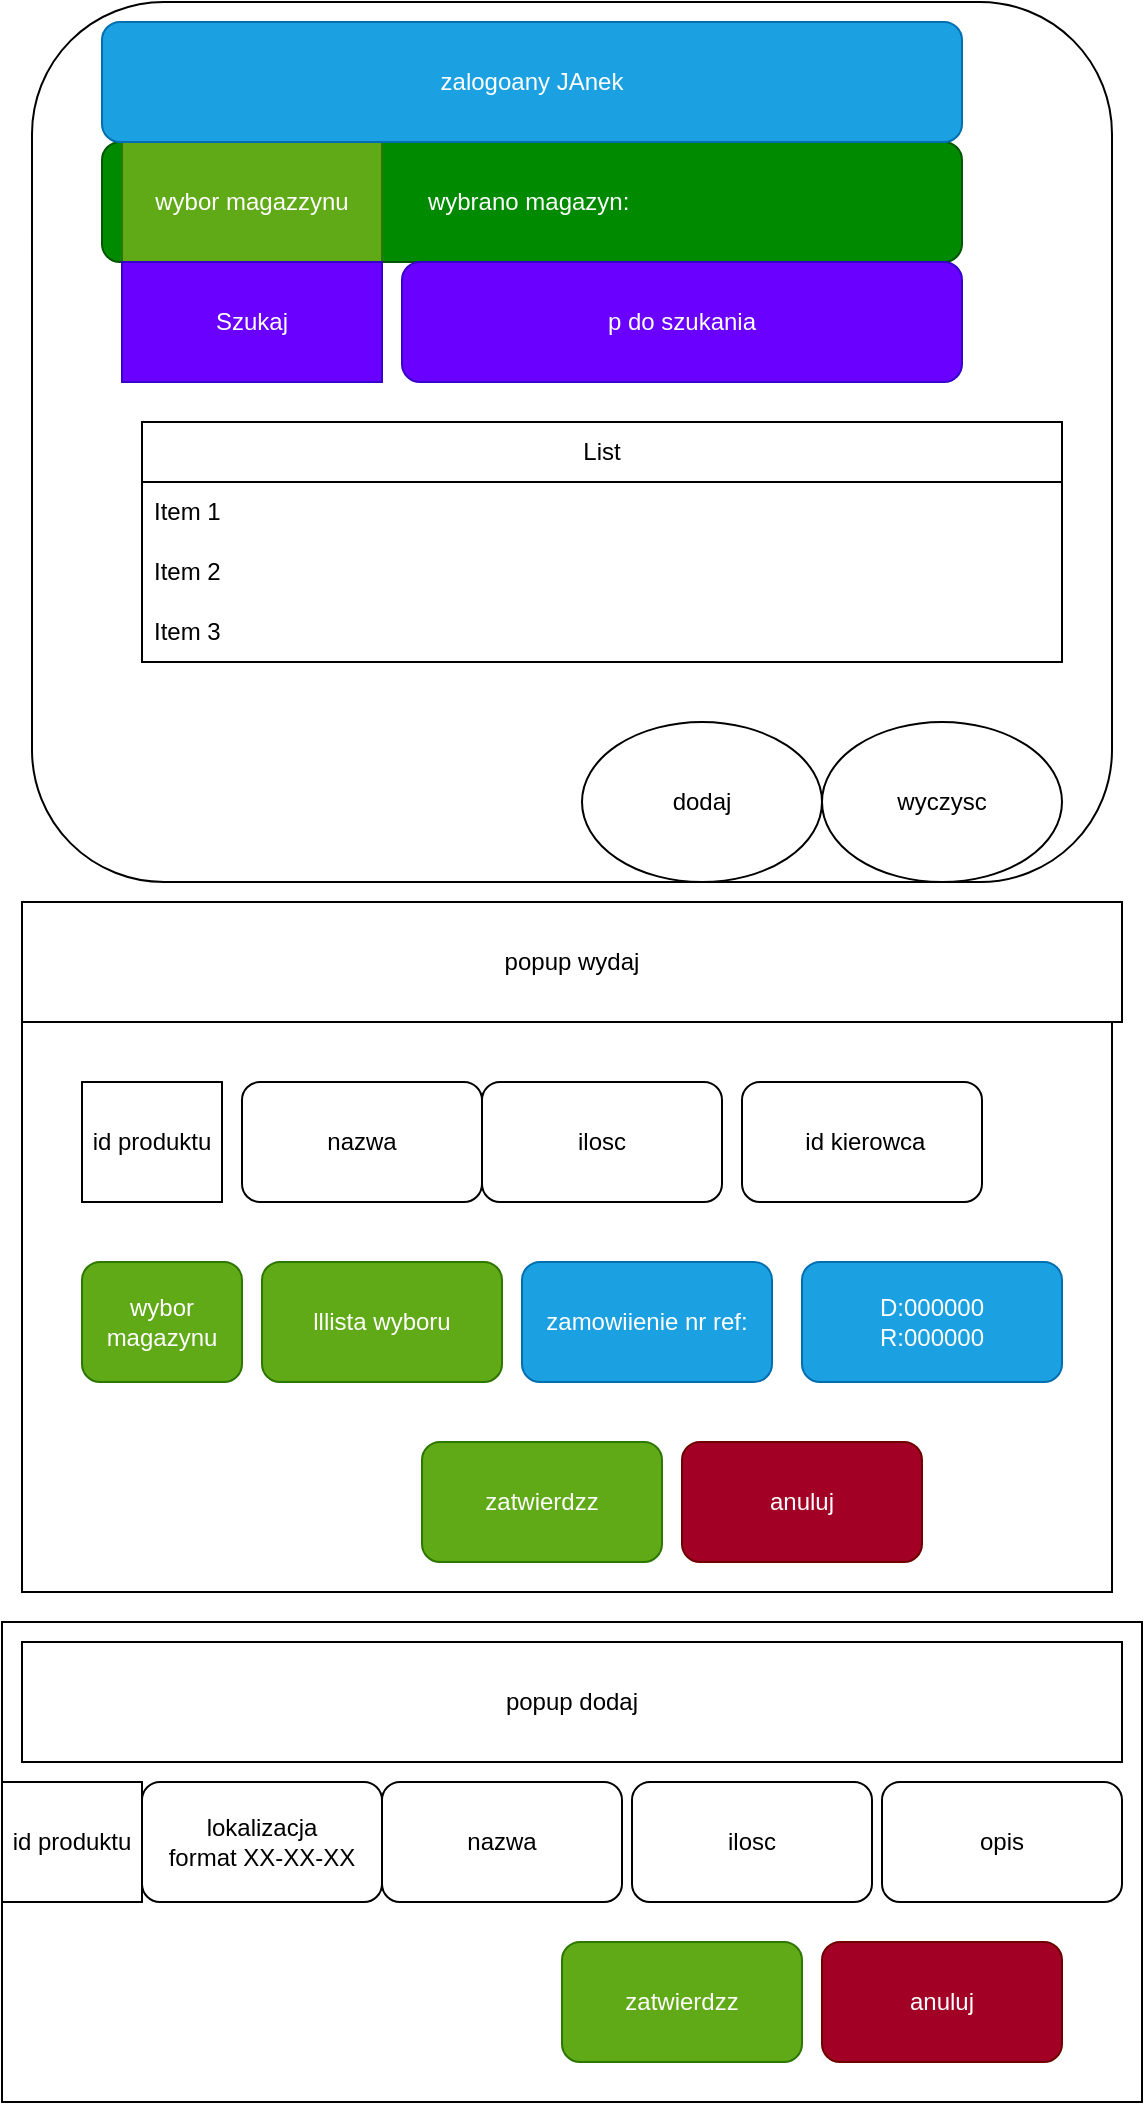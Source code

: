<mxfile version="24.7.5" pages="2">
  <diagram name="Magzyn-001" id="sNJTHmHH4MMr5usaOZct">
    <mxGraphModel dx="1434" dy="844" grid="1" gridSize="10" guides="1" tooltips="1" connect="1" arrows="1" fold="1" page="1" pageScale="1" pageWidth="827" pageHeight="1169" math="0" shadow="0">
      <root>
        <mxCell id="0" />
        <mxCell id="1" parent="0" />
        <mxCell id="W0kvivT04pR76GXEN910-14" value="wybrano magazyn:&amp;nbsp;" style="rounded=1;whiteSpace=wrap;html=1;fillColor=#008a00;fontColor=#ffffff;strokeColor=#005700;" vertex="1" parent="1">
          <mxGeometry x="110" y="160" width="430" height="60" as="geometry" />
        </mxCell>
        <mxCell id="W0kvivT04pR76GXEN910-1" value="" style="rounded=1;whiteSpace=wrap;html=1;fillColor=none;" vertex="1" parent="1">
          <mxGeometry x="75" y="90" width="540" height="440" as="geometry" />
        </mxCell>
        <mxCell id="W0kvivT04pR76GXEN910-3" value="List" style="swimlane;fontStyle=0;childLayout=stackLayout;horizontal=1;startSize=30;horizontalStack=0;resizeParent=1;resizeParentMax=0;resizeLast=0;collapsible=1;marginBottom=0;whiteSpace=wrap;html=1;" vertex="1" parent="1">
          <mxGeometry x="130" y="300" width="460" height="120" as="geometry" />
        </mxCell>
        <mxCell id="W0kvivT04pR76GXEN910-4" value="Item 1" style="text;strokeColor=none;fillColor=none;align=left;verticalAlign=middle;spacingLeft=4;spacingRight=4;overflow=hidden;points=[[0,0.5],[1,0.5]];portConstraint=eastwest;rotatable=0;whiteSpace=wrap;html=1;" vertex="1" parent="W0kvivT04pR76GXEN910-3">
          <mxGeometry y="30" width="460" height="30" as="geometry" />
        </mxCell>
        <mxCell id="W0kvivT04pR76GXEN910-5" value="Item 2" style="text;strokeColor=none;fillColor=none;align=left;verticalAlign=middle;spacingLeft=4;spacingRight=4;overflow=hidden;points=[[0,0.5],[1,0.5]];portConstraint=eastwest;rotatable=0;whiteSpace=wrap;html=1;" vertex="1" parent="W0kvivT04pR76GXEN910-3">
          <mxGeometry y="60" width="460" height="30" as="geometry" />
        </mxCell>
        <mxCell id="W0kvivT04pR76GXEN910-6" value="Item 3" style="text;strokeColor=none;fillColor=none;align=left;verticalAlign=middle;spacingLeft=4;spacingRight=4;overflow=hidden;points=[[0,0.5],[1,0.5]];portConstraint=eastwest;rotatable=0;whiteSpace=wrap;html=1;" vertex="1" parent="W0kvivT04pR76GXEN910-3">
          <mxGeometry y="90" width="460" height="30" as="geometry" />
        </mxCell>
        <mxCell id="W0kvivT04pR76GXEN910-7" value="wybor magazzynu" style="rounded=0;whiteSpace=wrap;html=1;fillColor=#60a917;fontColor=#ffffff;strokeColor=#2D7600;" vertex="1" parent="1">
          <mxGeometry x="120" y="160" width="130" height="60" as="geometry" />
        </mxCell>
        <mxCell id="W0kvivT04pR76GXEN910-8" value="zalogoany JAnek" style="rounded=1;whiteSpace=wrap;html=1;fillColor=#1ba1e2;fontColor=#ffffff;strokeColor=#006EAF;" vertex="1" parent="1">
          <mxGeometry x="110" y="100" width="430" height="60" as="geometry" />
        </mxCell>
        <mxCell id="W0kvivT04pR76GXEN910-9" value="Szukaj" style="rounded=0;whiteSpace=wrap;html=1;fillColor=#6a00ff;fontColor=#ffffff;strokeColor=#3700CC;" vertex="1" parent="1">
          <mxGeometry x="120" y="220" width="130" height="60" as="geometry" />
        </mxCell>
        <mxCell id="W0kvivT04pR76GXEN910-10" value="dodaj" style="ellipse;whiteSpace=wrap;html=1;" vertex="1" parent="1">
          <mxGeometry x="350" y="450" width="120" height="80" as="geometry" />
        </mxCell>
        <mxCell id="W0kvivT04pR76GXEN910-13" value="wyczysc" style="ellipse;whiteSpace=wrap;html=1;" vertex="1" parent="1">
          <mxGeometry x="470" y="450" width="120" height="80" as="geometry" />
        </mxCell>
        <mxCell id="W0kvivT04pR76GXEN910-15" value="p do szukania" style="rounded=1;whiteSpace=wrap;html=1;fillColor=#6a00ff;fontColor=#ffffff;strokeColor=#3700CC;" vertex="1" parent="1">
          <mxGeometry x="260" y="220" width="280" height="60" as="geometry" />
        </mxCell>
        <mxCell id="W0kvivT04pR76GXEN910-16" value="" style="rounded=0;whiteSpace=wrap;html=1;fillColor=none;" vertex="1" parent="1">
          <mxGeometry x="70" y="600" width="545" height="285" as="geometry" />
        </mxCell>
        <mxCell id="W0kvivT04pR76GXEN910-17" value="id produktu" style="rounded=0;whiteSpace=wrap;html=1;" vertex="1" parent="1">
          <mxGeometry x="100" y="630" width="70" height="60" as="geometry" />
        </mxCell>
        <mxCell id="W0kvivT04pR76GXEN910-18" value="nazwa" style="rounded=1;whiteSpace=wrap;html=1;" vertex="1" parent="1">
          <mxGeometry x="180" y="630" width="120" height="60" as="geometry" />
        </mxCell>
        <mxCell id="W0kvivT04pR76GXEN910-19" value="ilosc" style="rounded=1;whiteSpace=wrap;html=1;" vertex="1" parent="1">
          <mxGeometry x="300" y="630" width="120" height="60" as="geometry" />
        </mxCell>
        <mxCell id="W0kvivT04pR76GXEN910-20" value="&amp;nbsp;id kierowca" style="rounded=1;whiteSpace=wrap;html=1;" vertex="1" parent="1">
          <mxGeometry x="430" y="630" width="120" height="60" as="geometry" />
        </mxCell>
        <mxCell id="W0kvivT04pR76GXEN910-21" value="wybor magazynu" style="rounded=1;whiteSpace=wrap;html=1;fillColor=#60a917;fontColor=#ffffff;strokeColor=#2D7600;" vertex="1" parent="1">
          <mxGeometry x="100" y="720" width="80" height="60" as="geometry" />
        </mxCell>
        <mxCell id="W0kvivT04pR76GXEN910-22" value="zamowiienie nr ref:" style="rounded=1;whiteSpace=wrap;html=1;fillColor=#1ba1e2;fontColor=#ffffff;strokeColor=#006EAF;" vertex="1" parent="1">
          <mxGeometry x="320" y="720" width="125" height="60" as="geometry" />
        </mxCell>
        <mxCell id="W0kvivT04pR76GXEN910-23" value="zatwierdzz" style="rounded=1;whiteSpace=wrap;html=1;fillColor=#60a917;fontColor=#ffffff;strokeColor=#2D7600;" vertex="1" parent="1">
          <mxGeometry x="270" y="810" width="120" height="60" as="geometry" />
        </mxCell>
        <mxCell id="W0kvivT04pR76GXEN910-24" value="anuluj" style="rounded=1;whiteSpace=wrap;html=1;fillColor=#a20025;fontColor=#ffffff;strokeColor=#6F0000;" vertex="1" parent="1">
          <mxGeometry x="400" y="810" width="120" height="60" as="geometry" />
        </mxCell>
        <mxCell id="W0kvivT04pR76GXEN910-25" value="popup wydaj" style="rounded=0;whiteSpace=wrap;html=1;" vertex="1" parent="1">
          <mxGeometry x="70" y="540" width="550" height="60" as="geometry" />
        </mxCell>
        <mxCell id="W0kvivT04pR76GXEN910-26" value="popup dodaj" style="rounded=0;whiteSpace=wrap;html=1;" vertex="1" parent="1">
          <mxGeometry x="70" y="910" width="550" height="60" as="geometry" />
        </mxCell>
        <mxCell id="W0kvivT04pR76GXEN910-27" value="opis" style="rounded=1;whiteSpace=wrap;html=1;" vertex="1" parent="1">
          <mxGeometry x="500" y="980" width="120" height="60" as="geometry" />
        </mxCell>
        <mxCell id="W0kvivT04pR76GXEN910-28" value="ilosc" style="rounded=1;whiteSpace=wrap;html=1;" vertex="1" parent="1">
          <mxGeometry x="375" y="980" width="120" height="60" as="geometry" />
        </mxCell>
        <mxCell id="W0kvivT04pR76GXEN910-29" value="nazwa" style="rounded=1;whiteSpace=wrap;html=1;" vertex="1" parent="1">
          <mxGeometry x="250" y="980" width="120" height="60" as="geometry" />
        </mxCell>
        <mxCell id="W0kvivT04pR76GXEN910-30" value="id produktu" style="rounded=0;whiteSpace=wrap;html=1;" vertex="1" parent="1">
          <mxGeometry x="60" y="980" width="70" height="60" as="geometry" />
        </mxCell>
        <mxCell id="W0kvivT04pR76GXEN910-31" value="lokalizacja&lt;div&gt;format XX-XX-XX&lt;/div&gt;" style="rounded=1;whiteSpace=wrap;html=1;" vertex="1" parent="1">
          <mxGeometry x="130" y="980" width="120" height="60" as="geometry" />
        </mxCell>
        <mxCell id="W0kvivT04pR76GXEN910-33" value="" style="rounded=0;whiteSpace=wrap;html=1;fillColor=none;" vertex="1" parent="1">
          <mxGeometry x="60" y="900" width="570" height="240" as="geometry" />
        </mxCell>
        <mxCell id="W0kvivT04pR76GXEN910-34" value="D:000000&lt;div&gt;R:000000&lt;/div&gt;" style="rounded=1;whiteSpace=wrap;html=1;fillColor=#1ba1e2;fontColor=#ffffff;strokeColor=#006EAF;" vertex="1" parent="1">
          <mxGeometry x="460" y="720" width="130" height="60" as="geometry" />
        </mxCell>
        <mxCell id="W0kvivT04pR76GXEN910-35" value="zatwierdzz" style="rounded=1;whiteSpace=wrap;html=1;fillColor=#60a917;fontColor=#ffffff;strokeColor=#2D7600;" vertex="1" parent="1">
          <mxGeometry x="340" y="1060" width="120" height="60" as="geometry" />
        </mxCell>
        <mxCell id="W0kvivT04pR76GXEN910-36" value="anuluj" style="rounded=1;whiteSpace=wrap;html=1;fillColor=#a20025;fontColor=#ffffff;strokeColor=#6F0000;" vertex="1" parent="1">
          <mxGeometry x="470" y="1060" width="120" height="60" as="geometry" />
        </mxCell>
        <mxCell id="W0kvivT04pR76GXEN910-37" value="lllista wyboru" style="rounded=1;whiteSpace=wrap;html=1;fillColor=#60a917;fontColor=#ffffff;strokeColor=#2D7600;" vertex="1" parent="1">
          <mxGeometry x="190" y="720" width="120" height="60" as="geometry" />
        </mxCell>
      </root>
    </mxGraphModel>
  </diagram>
  <diagram id="n0Tbf3r9xTeVK8mObE0k" name="BazaDanychPrzebiegi">
    <mxGraphModel dx="1434" dy="844" grid="1" gridSize="10" guides="1" tooltips="1" connect="1" arrows="1" fold="1" page="1" pageScale="1" pageWidth="827" pageHeight="1169" math="0" shadow="0">
      <root>
        <mxCell id="0" />
        <mxCell id="1" parent="0" />
        <mxCell id="IloFtpAUUBNSwN3qNQpG-1" value="" style="ellipse;whiteSpace=wrap;html=1;aspect=fixed;" vertex="1" parent="1">
          <mxGeometry x="40" y="50" width="110" height="110" as="geometry" />
        </mxCell>
        <mxCell id="IloFtpAUUBNSwN3qNQpG-2" value="" style="ellipse;whiteSpace=wrap;html=1;aspect=fixed;" vertex="1" parent="1">
          <mxGeometry x="670" y="50" width="110" height="110" as="geometry" />
        </mxCell>
        <mxCell id="IloFtpAUUBNSwN3qNQpG-4" style="edgeStyle=orthogonalEdgeStyle;rounded=0;orthogonalLoop=1;jettySize=auto;html=1;entryX=0;entryY=0.5;entryDx=0;entryDy=0;" edge="1" parent="1" source="IloFtpAUUBNSwN3qNQpG-1" target="IloFtpAUUBNSwN3qNQpG-2">
          <mxGeometry relative="1" as="geometry" />
        </mxCell>
        <mxCell id="IloFtpAUUBNSwN3qNQpG-6" value="przyjecie produktu&lt;div style=&quot;font-size: 16px;&quot;&gt;&lt;br style=&quot;font-size: 16px;&quot;&gt;&lt;/div&gt;" style="edgeLabel;html=1;align=center;verticalAlign=middle;resizable=0;points=[];fontSize=16;" vertex="1" connectable="0" parent="IloFtpAUUBNSwN3qNQpG-4">
          <mxGeometry x="-0.135" y="-2" relative="1" as="geometry">
            <mxPoint as="offset" />
          </mxGeometry>
        </mxCell>
        <mxCell id="IloFtpAUUBNSwN3qNQpG-10" style="edgeStyle=orthogonalEdgeStyle;rounded=0;orthogonalLoop=1;jettySize=auto;html=1;entryX=1;entryY=0.5;entryDx=0;entryDy=0;" edge="1" parent="1" source="IloFtpAUUBNSwN3qNQpG-7" target="IloFtpAUUBNSwN3qNQpG-9">
          <mxGeometry relative="1" as="geometry">
            <Array as="points">
              <mxPoint x="950" y="495" />
            </Array>
          </mxGeometry>
        </mxCell>
        <mxCell id="IloFtpAUUBNSwN3qNQpG-12" value="&lt;font style=&quot;font-size: 12px;&quot;&gt;Potwierdzenie z bazy danych&lt;/font&gt;" style="edgeLabel;html=1;align=center;verticalAlign=middle;resizable=0;points=[];" vertex="1" connectable="0" parent="IloFtpAUUBNSwN3qNQpG-10">
          <mxGeometry x="0.487" y="-1" relative="1" as="geometry">
            <mxPoint as="offset" />
          </mxGeometry>
        </mxCell>
        <mxCell id="IloFtpAUUBNSwN3qNQpG-7" value="BD" style="shape=cylinder3;whiteSpace=wrap;html=1;boundedLbl=1;backgroundOutline=1;size=15;" vertex="1" parent="1">
          <mxGeometry x="890" y="240" width="120" height="140" as="geometry" />
        </mxCell>
        <mxCell id="IloFtpAUUBNSwN3qNQpG-8" style="edgeStyle=orthogonalEdgeStyle;rounded=0;orthogonalLoop=1;jettySize=auto;html=1;exitX=1;exitY=0.5;exitDx=0;exitDy=0;entryX=0.5;entryY=0;entryDx=0;entryDy=0;entryPerimeter=0;" edge="1" parent="1" source="IloFtpAUUBNSwN3qNQpG-2" target="IloFtpAUUBNSwN3qNQpG-7">
          <mxGeometry relative="1" as="geometry" />
        </mxCell>
        <mxCell id="IloFtpAUUBNSwN3qNQpG-11" value="&lt;font style=&quot;font-size: 18px;&quot;&gt;Zapis do bazy danych&lt;/font&gt;" style="edgeLabel;html=1;align=center;verticalAlign=middle;resizable=0;points=[];" vertex="1" connectable="0" parent="IloFtpAUUBNSwN3qNQpG-8">
          <mxGeometry x="-0.318" relative="1" as="geometry">
            <mxPoint as="offset" />
          </mxGeometry>
        </mxCell>
        <mxCell id="IloFtpAUUBNSwN3qNQpG-14" style="edgeStyle=orthogonalEdgeStyle;rounded=0;orthogonalLoop=1;jettySize=auto;html=1;entryX=1;entryY=0.5;entryDx=0;entryDy=0;" edge="1" parent="1" source="IloFtpAUUBNSwN3qNQpG-9" target="IloFtpAUUBNSwN3qNQpG-13">
          <mxGeometry relative="1" as="geometry" />
        </mxCell>
        <mxCell id="IloFtpAUUBNSwN3qNQpG-15" value="&lt;font style=&quot;font-size: 15px;&quot;&gt;Informacja zwortna&lt;/font&gt;" style="edgeLabel;html=1;align=center;verticalAlign=middle;resizable=0;points=[];" vertex="1" connectable="0" parent="IloFtpAUUBNSwN3qNQpG-14">
          <mxGeometry x="0.113" y="-1" relative="1" as="geometry">
            <mxPoint as="offset" />
          </mxGeometry>
        </mxCell>
        <mxCell id="IloFtpAUUBNSwN3qNQpG-9" value="" style="ellipse;whiteSpace=wrap;html=1;aspect=fixed;fillColor=none;" vertex="1" parent="1">
          <mxGeometry x="690" y="440" width="110" height="110" as="geometry" />
        </mxCell>
        <mxCell id="IloFtpAUUBNSwN3qNQpG-13" value="" style="ellipse;whiteSpace=wrap;html=1;aspect=fixed;" vertex="1" parent="1">
          <mxGeometry x="50" y="440" width="110" height="110" as="geometry" />
        </mxCell>
      </root>
    </mxGraphModel>
  </diagram>
</mxfile>

